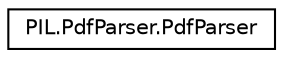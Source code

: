 digraph "Graphical Class Hierarchy"
{
 // LATEX_PDF_SIZE
  edge [fontname="Helvetica",fontsize="10",labelfontname="Helvetica",labelfontsize="10"];
  node [fontname="Helvetica",fontsize="10",shape=record];
  rankdir="LR";
  Node0 [label="PIL.PdfParser.PdfParser",height=0.2,width=0.4,color="black", fillcolor="white", style="filled",URL="$classPIL_1_1PdfParser_1_1PdfParser.html",tooltip=" "];
}
